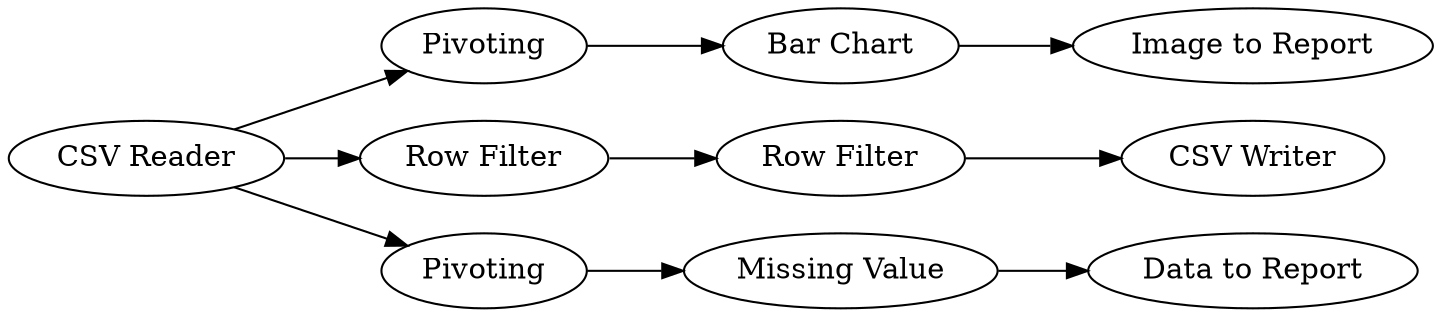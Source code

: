 digraph {
	16 -> 15
	20 -> 10
	14 -> 17
	20 -> 13
	11 -> 19
	13 -> 14
	15 -> 18
	20 -> 16
	10 -> 11
	16 [label=Pivoting]
	13 [label=Pivoting]
	20 [label="CSV Reader"]
	11 [label="Row Filter"]
	18 [label="Image to Report"]
	15 [label="Bar Chart"]
	14 [label="Missing Value"]
	17 [label="Data to Report"]
	10 [label="Row Filter"]
	19 [label="CSV Writer"]
	rankdir=LR
}
